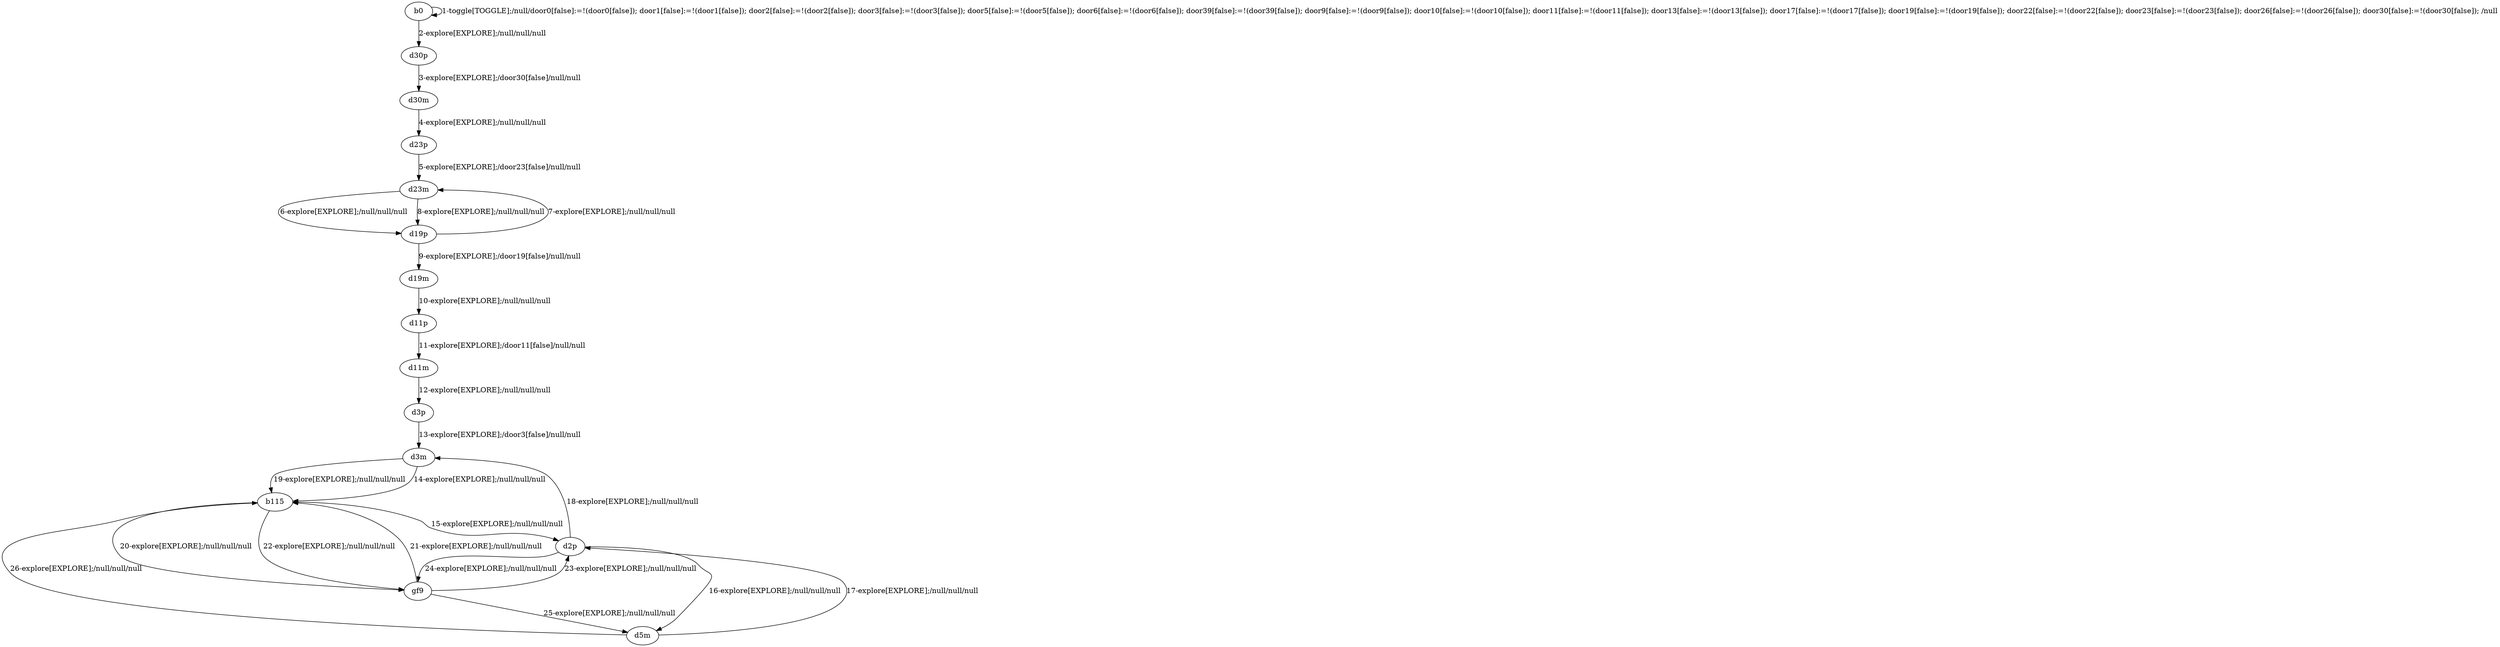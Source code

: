 # Total number of goals covered by this test: 1
# d5m --> b115

digraph g {
"b0" -> "b0" [label = "1-toggle[TOGGLE];/null/door0[false]:=!(door0[false]); door1[false]:=!(door1[false]); door2[false]:=!(door2[false]); door3[false]:=!(door3[false]); door5[false]:=!(door5[false]); door6[false]:=!(door6[false]); door39[false]:=!(door39[false]); door9[false]:=!(door9[false]); door10[false]:=!(door10[false]); door11[false]:=!(door11[false]); door13[false]:=!(door13[false]); door17[false]:=!(door17[false]); door19[false]:=!(door19[false]); door22[false]:=!(door22[false]); door23[false]:=!(door23[false]); door26[false]:=!(door26[false]); door30[false]:=!(door30[false]); /null"];
"b0" -> "d30p" [label = "2-explore[EXPLORE];/null/null/null"];
"d30p" -> "d30m" [label = "3-explore[EXPLORE];/door30[false]/null/null"];
"d30m" -> "d23p" [label = "4-explore[EXPLORE];/null/null/null"];
"d23p" -> "d23m" [label = "5-explore[EXPLORE];/door23[false]/null/null"];
"d23m" -> "d19p" [label = "6-explore[EXPLORE];/null/null/null"];
"d19p" -> "d23m" [label = "7-explore[EXPLORE];/null/null/null"];
"d23m" -> "d19p" [label = "8-explore[EXPLORE];/null/null/null"];
"d19p" -> "d19m" [label = "9-explore[EXPLORE];/door19[false]/null/null"];
"d19m" -> "d11p" [label = "10-explore[EXPLORE];/null/null/null"];
"d11p" -> "d11m" [label = "11-explore[EXPLORE];/door11[false]/null/null"];
"d11m" -> "d3p" [label = "12-explore[EXPLORE];/null/null/null"];
"d3p" -> "d3m" [label = "13-explore[EXPLORE];/door3[false]/null/null"];
"d3m" -> "b115" [label = "14-explore[EXPLORE];/null/null/null"];
"b115" -> "d2p" [label = "15-explore[EXPLORE];/null/null/null"];
"d2p" -> "d5m" [label = "16-explore[EXPLORE];/null/null/null"];
"d5m" -> "d2p" [label = "17-explore[EXPLORE];/null/null/null"];
"d2p" -> "d3m" [label = "18-explore[EXPLORE];/null/null/null"];
"d3m" -> "b115" [label = "19-explore[EXPLORE];/null/null/null"];
"b115" -> "gf9" [label = "20-explore[EXPLORE];/null/null/null"];
"gf9" -> "b115" [label = "21-explore[EXPLORE];/null/null/null"];
"b115" -> "gf9" [label = "22-explore[EXPLORE];/null/null/null"];
"gf9" -> "d2p" [label = "23-explore[EXPLORE];/null/null/null"];
"d2p" -> "gf9" [label = "24-explore[EXPLORE];/null/null/null"];
"gf9" -> "d5m" [label = "25-explore[EXPLORE];/null/null/null"];
"d5m" -> "b115" [label = "26-explore[EXPLORE];/null/null/null"];
}